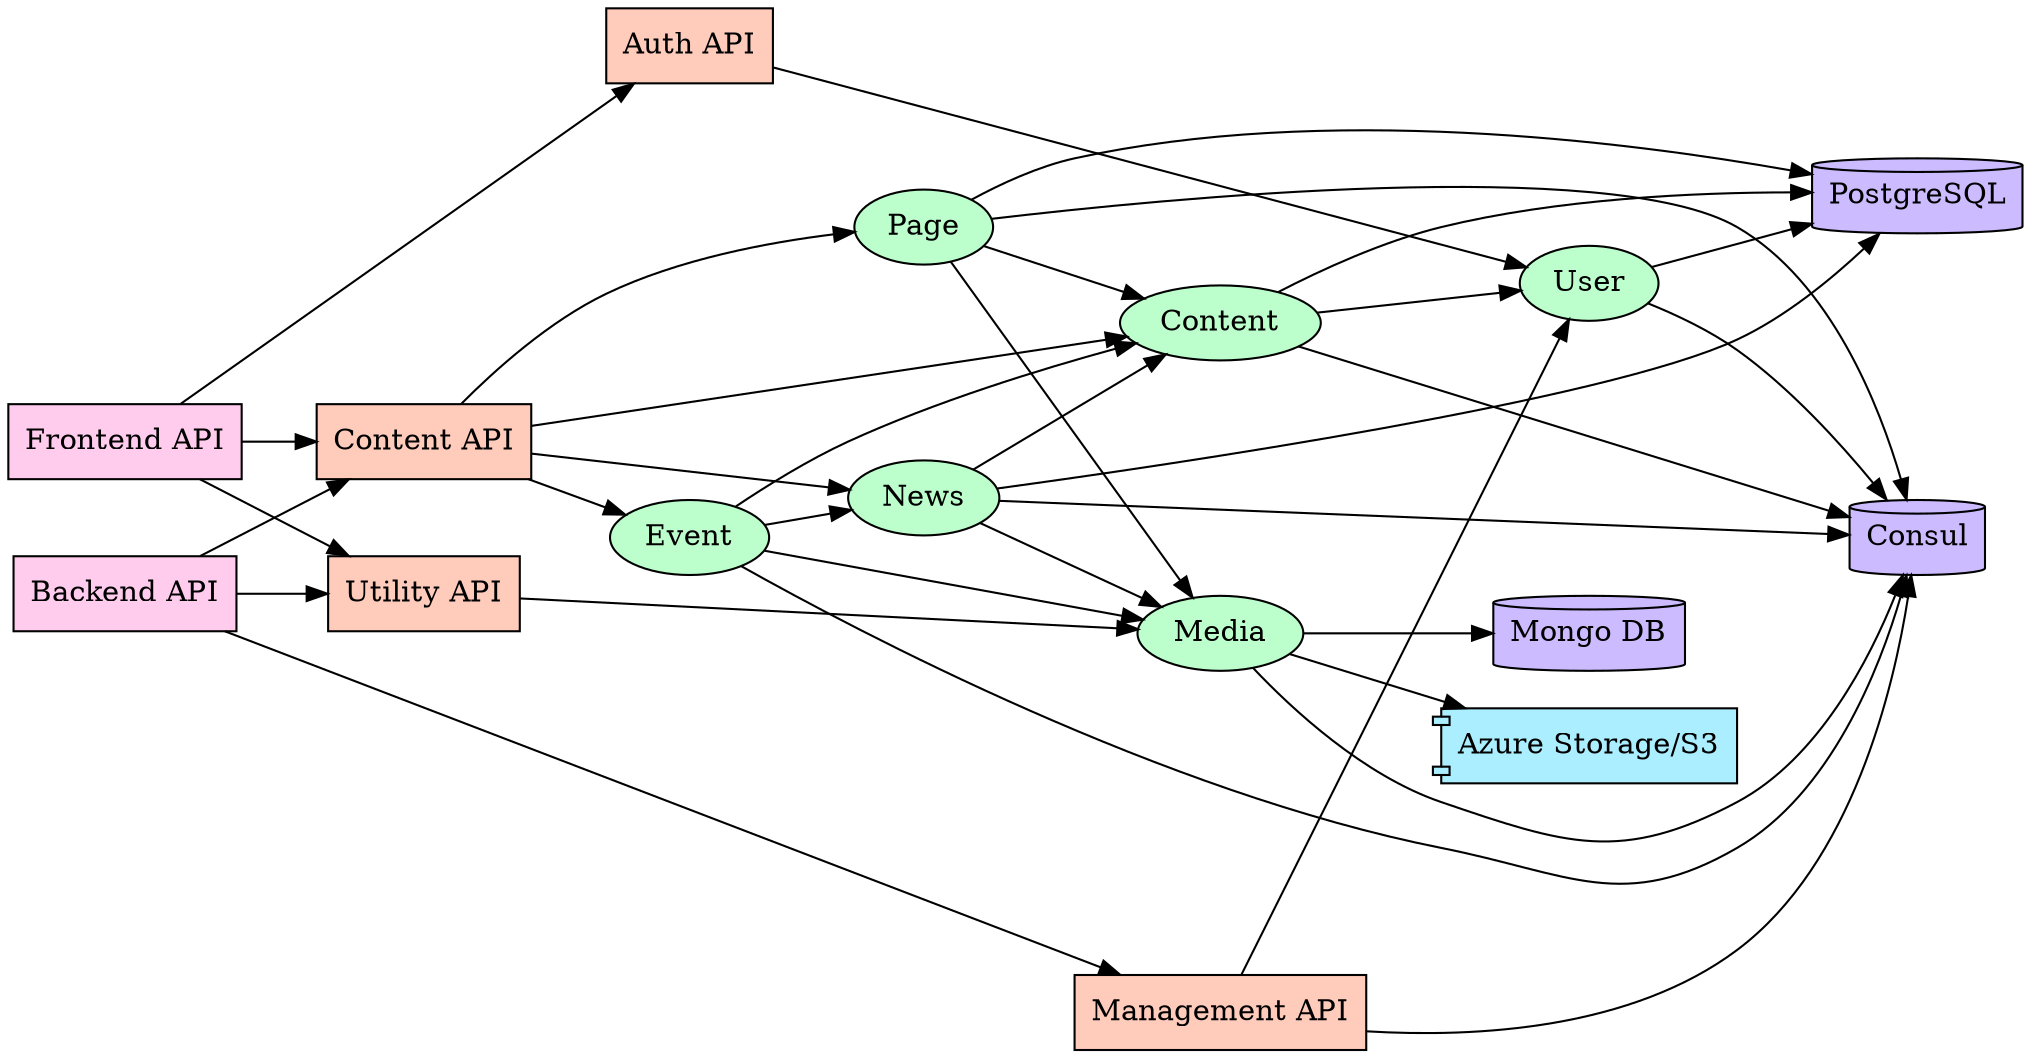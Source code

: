 
digraph microservices {
    rankdir=LR;
    
    node[fillcolor="#FFCCBC" style="filled" fontcolor="black" shape=box];
    auth_api[label="Auth API"]; utility_api[label="Utility API"]; content_api[label="Content API"]; manage_api[label="Management API"];
    
    node[fillcolor="#FFCCEE" style="filled" fontcolor="black" shape=box];
    frontend_api[label="Frontend API"]; backend_api[label="Backend API"];
    
    node[fillcolor="#BCFFCC" style="filled" fontcolor="black" shape=ellipse];
    media[label="Media"]; content[label="Content"]; news[label="News"]; page[label="Page"]; user[label="User"]; event[label="Event"];
    
    node[fillcolor="#CCBCFF" style="filled" fontcolor="black" shape=cylinder];
    postgres[label="PostgreSQL"]; mongodb[label="Mongo DB"];config[label="Consul"];
    
    node[fillcolor="#AAEEFF" style="filled" fontcolor="black" shape=component];
    azure_storage[label="Azure Storage/S3"]
    
    
    subgraph api {
    
        content_api -> content
        content_api -> news
        content_api -> page
        content_api -> event
        
        utility_api -> media
        
        auth_api -> user
        
        manage_api -> user
        manage_api -> config
        
        frontend_api -> {content_api, utility_api, auth_api}
        backend_api -> {content_api, utility_api, manage_api}
    }
    
    subgraph repository {
        content -> user
        
        news -> content
        news -> media
        
        page -> content
        page -> media
        
        event -> content
        event -> news
        event -> media
        
        
    }
    
    
    subgraph database {
        content -> postgres;
        media -> mongodb;
        news -> postgres;
        page -> postgres;
        user -> postgres;
        
        event -> config
        user -> config
        media -> config
        news -> config
        content -> config
        page -> config
    }
    
    subgraph external_systems {
        media -> azure_storage
    }
}